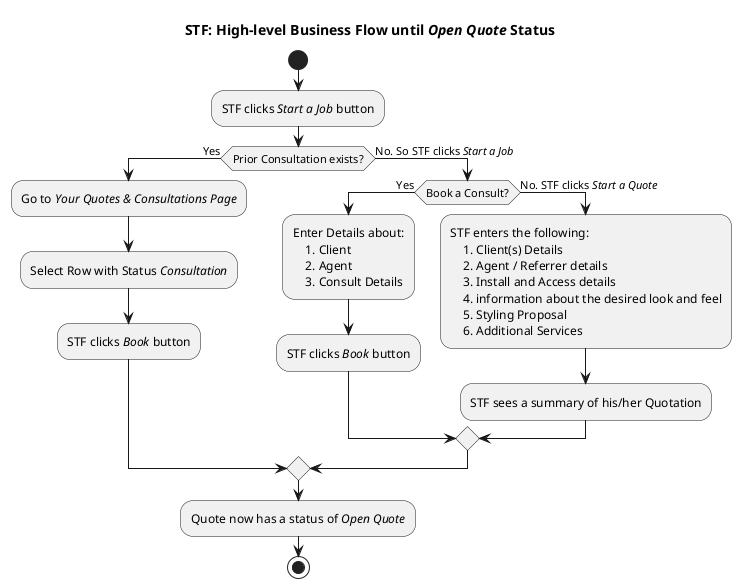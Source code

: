 @startuml
    title STF: High-level Business Flow until //Open Quote// Status
    start
    :STF clicks //Start a Job// button;

    if (Prior Consultation exists?) then (Yes)
        :Go to //Your Quotes & Consultations Page//;
        :Select Row with Status //Consultation//;
        :STF clicks //Book// button;
    else (No. So STF clicks //Start a Job//)
        if (Book a Consult?) then (Yes)
            :Enter Details about:
                1. Client
                2. Agent
                3. Consult Details;

            :STF clicks //Book// button;
        else (No. STF clicks //Start a Quote//)
            :STF enters the following:
                1. Client(s) Details
                2. Agent / Referrer details
                3. Install and Access details
                4. information about the desired look and feel
                5. Styling Proposal
                6. Additional Services;

            :STF sees a summary of his/her Quotation;
        endif
    endif
    :Quote now has a status of //Open Quote//;
    stop
@enduml
